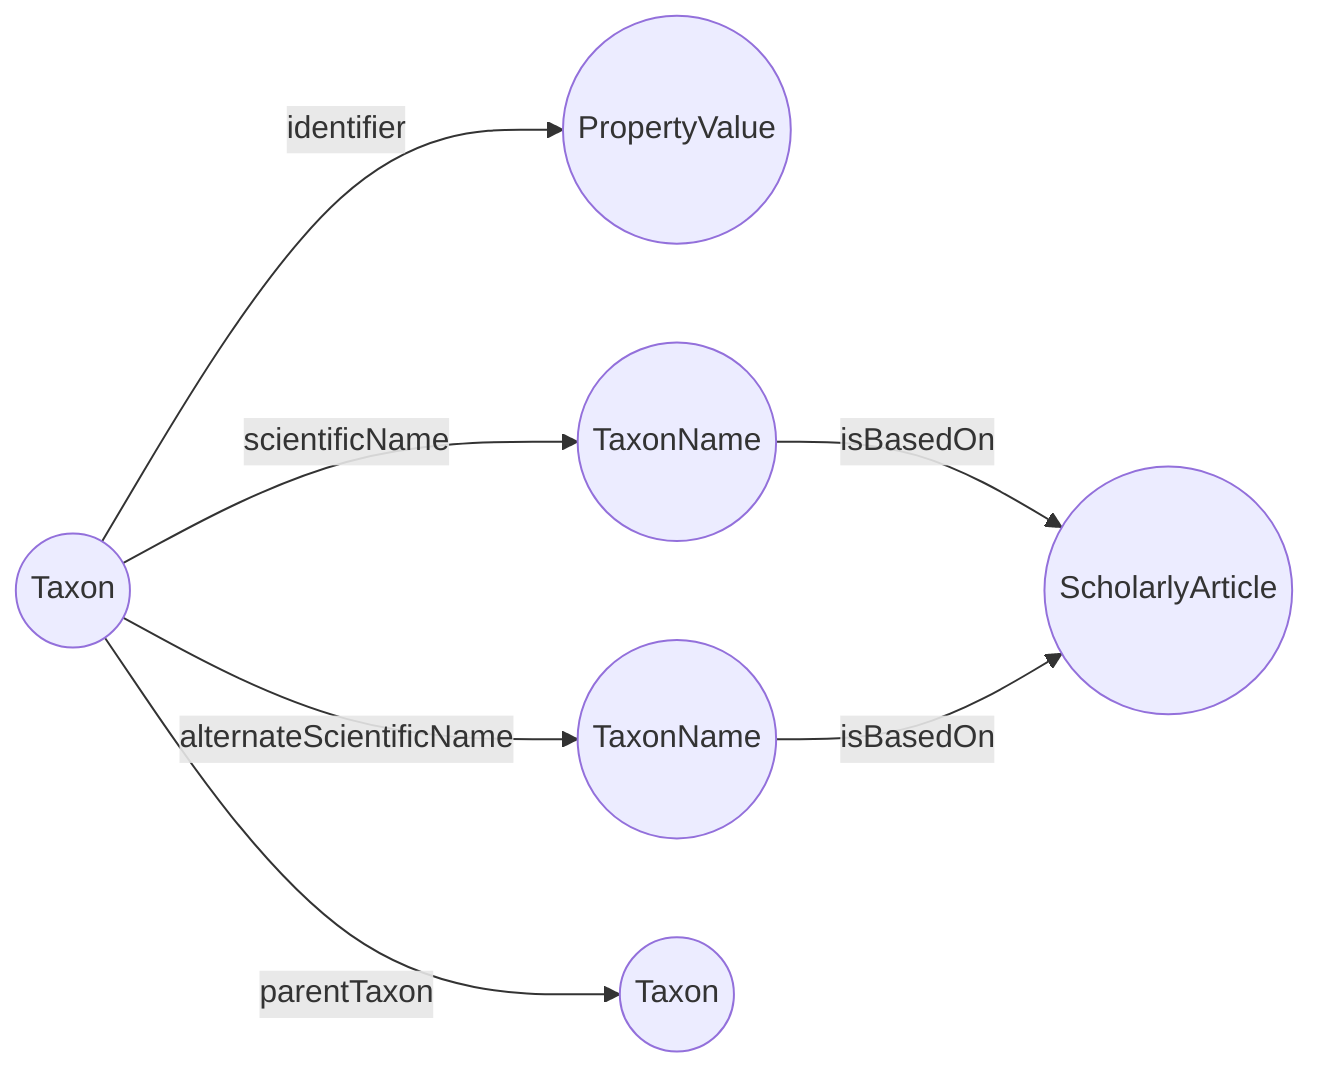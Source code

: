 graph LR
T((Taxon)) -- identifier --> TI((PropertyValue))
T((Taxon)) -- scientificName --> TN((TaxonName))
TN((TaxonName)) -- isBasedOn --> S(ScholarlyArticle)
T((Taxon)) -- alternateScientificName --> ATN((TaxonName))
ATN((TaxonName)) -- isBasedOn --> S((ScholarlyArticle))

T((Taxon)) -- parentTaxon --> PT((Taxon))